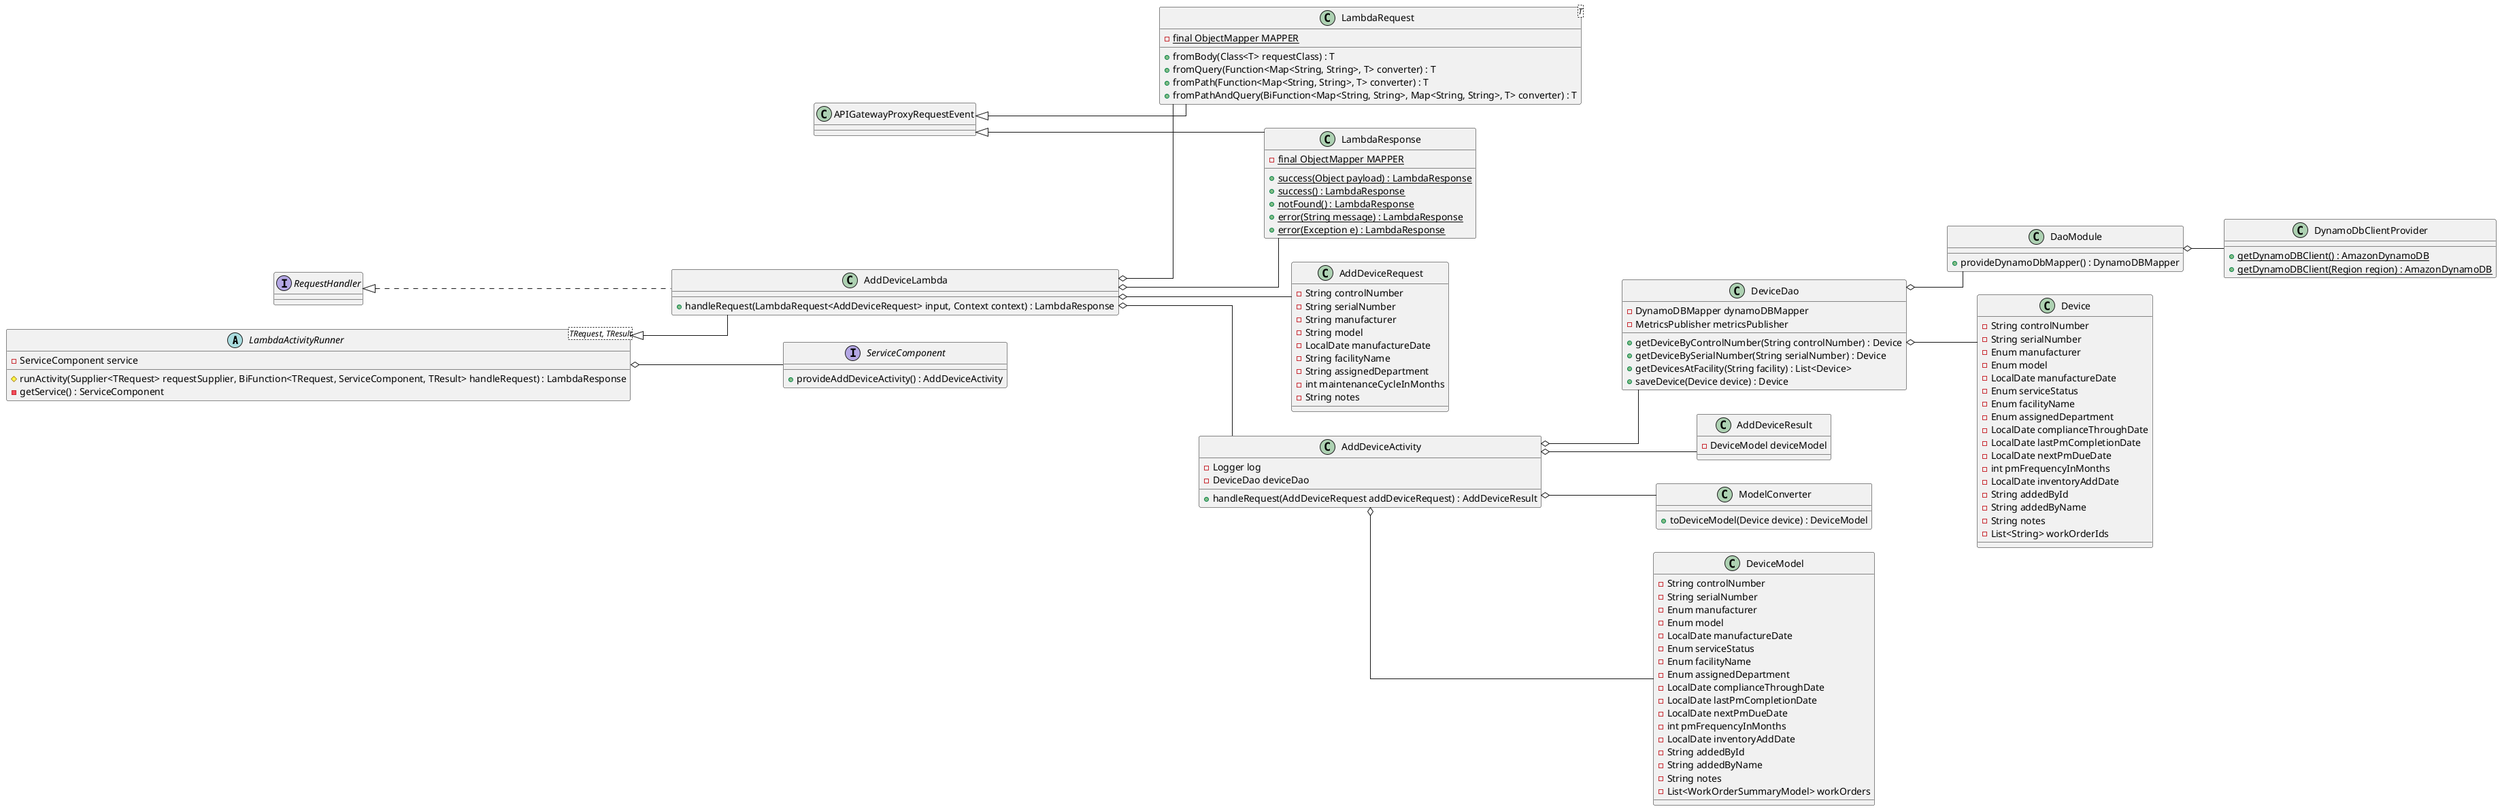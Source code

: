 @startuml
skinparam linetype ortho
left to right direction

abstract class LambdaActivityRunner<TRequest, TResult> {
    - ServiceComponent service

    # runActivity(Supplier<TRequest> requestSupplier, BiFunction<TRequest, ServiceComponent, TResult> handleRequest) : LambdaResponse
    - getService() : ServiceComponent
}

class LambdaRequest<T> extends APIGatewayProxyRequestEvent {
    - {static} final ObjectMapper MAPPER

    + fromBody(Class<T> requestClass) : T
    + fromQuery(Function<Map<String, String>, T> converter) : T
    + fromPath(Function<Map<String, String>, T> converter) : T
    + fromPathAndQuery(BiFunction<Map<String, String>, Map<String, String>, T> converter) : T
}

class LambdaResponse extends APIGatewayProxyRequestEvent {
    - {static} final ObjectMapper MAPPER

    + {static} success(Object payload) : LambdaResponse
    + {static} success() : LambdaResponse
    + {static} notFound() : LambdaResponse
    + {static} error(String message) : LambdaResponse
    + {static} error(Exception e) : LambdaResponse
}

class AddDeviceLambda extends LambdaActivityRunner implements RequestHandler {
    + handleRequest(LambdaRequest<AddDeviceRequest> input, Context context) : LambdaResponse
}

class AddDeviceRequest {
    - String controlNumber
    - String serialNumber
    - String manufacturer
    - String model
    - LocalDate manufactureDate
    - String facilityName
    - String assignedDepartment
    - int maintenanceCycleInMonths
    - String notes
}

class AddDeviceActivity {
    - Logger log
    - DeviceDao deviceDao

    + handleRequest(AddDeviceRequest addDeviceRequest) : AddDeviceResult
}

class DeviceDao {
    - DynamoDBMapper dynamoDBMapper
    - MetricsPublisher metricsPublisher

    + getDeviceByControlNumber(String controlNumber) : Device
    + getDeviceBySerialNumber(String serialNumber) : Device
    + getDevicesAtFacility(String facility) : List<Device>
    + saveDevice(Device device) : Device
}

interface ServiceComponent {
    + provideAddDeviceActivity() : AddDeviceActivity
}

class DynamoDbClientProvider {
    + {static} getDynamoDBClient() : AmazonDynamoDB
    + {static} getDynamoDBClient(Region region) : AmazonDynamoDB
}

class DaoModule {
    + provideDynamoDbMapper() : DynamoDBMapper
}

class AddDeviceResult {
    - DeviceModel deviceModel
}

class ModelConverter {
    + toDeviceModel(Device device) : DeviceModel
}

class DeviceModel {
    - String controlNumber
    - String serialNumber
    - Enum manufacturer
    - Enum model
    - LocalDate manufactureDate
    - Enum serviceStatus
    - Enum facilityName
    - Enum assignedDepartment
    - LocalDate complianceThroughDate
    - LocalDate lastPmCompletionDate
    - LocalDate nextPmDueDate
    - int pmFrequencyInMonths
    - LocalDate inventoryAddDate
    - String addedById
    - String addedByName
    - String notes
    - List<WorkOrderSummaryModel> workOrders
}

class Device {
    - String controlNumber
    - String serialNumber
    - Enum manufacturer
    - Enum model
    - LocalDate manufactureDate
    - Enum serviceStatus
    - Enum facilityName
    - Enum assignedDepartment
    - LocalDate complianceThroughDate
    - LocalDate lastPmCompletionDate
    - LocalDate nextPmDueDate
    - int pmFrequencyInMonths
    - LocalDate inventoryAddDate
    - String addedById
    - String addedByName
    - String notes
    - List<String> workOrderIds
}

AddDeviceLambda o-- LambdaRequest
AddDeviceLambda o-- LambdaResponse
AddDeviceLambda o-- AddDeviceRequest
AddDeviceLambda o-- AddDeviceActivity

AddDeviceActivity o-- DeviceDao
AddDeviceActivity o-- AddDeviceResult
AddDeviceActivity o-- ModelConverter
AddDeviceActivity o-- DeviceModel

DeviceDao o-- Device
DeviceDao o-- DaoModule

LambdaActivityRunner o-- ServiceComponent

DaoModule o-- DynamoDbClientProvider

@enduml